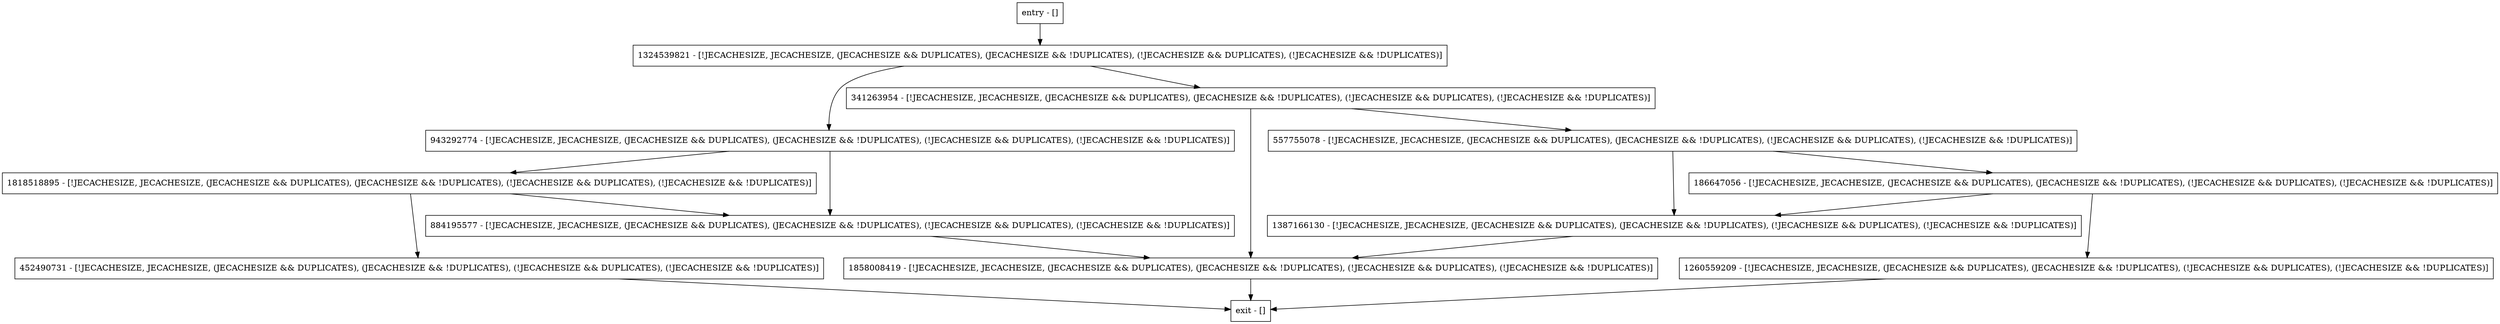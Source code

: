 digraph getOperationRepContext {
node [shape=record];
186647056 [label="186647056 - [!JECACHESIZE, JECACHESIZE, (JECACHESIZE && DUPLICATES), (JECACHESIZE && !DUPLICATES), (!JECACHESIZE && DUPLICATES), (!JECACHESIZE && !DUPLICATES)]"];
943292774 [label="943292774 - [!JECACHESIZE, JECACHESIZE, (JECACHESIZE && DUPLICATES), (JECACHESIZE && !DUPLICATES), (!JECACHESIZE && DUPLICATES), (!JECACHESIZE && !DUPLICATES)]"];
1858008419 [label="1858008419 - [!JECACHESIZE, JECACHESIZE, (JECACHESIZE && DUPLICATES), (JECACHESIZE && !DUPLICATES), (!JECACHESIZE && DUPLICATES), (!JECACHESIZE && !DUPLICATES)]"];
1387166130 [label="1387166130 - [!JECACHESIZE, JECACHESIZE, (JECACHESIZE && DUPLICATES), (JECACHESIZE && !DUPLICATES), (!JECACHESIZE && DUPLICATES), (!JECACHESIZE && !DUPLICATES)]"];
1324539821 [label="1324539821 - [!JECACHESIZE, JECACHESIZE, (JECACHESIZE && DUPLICATES), (JECACHESIZE && !DUPLICATES), (!JECACHESIZE && DUPLICATES), (!JECACHESIZE && !DUPLICATES)]"];
452490731 [label="452490731 - [!JECACHESIZE, JECACHESIZE, (JECACHESIZE && DUPLICATES), (JECACHESIZE && !DUPLICATES), (!JECACHESIZE && DUPLICATES), (!JECACHESIZE && !DUPLICATES)]"];
341263954 [label="341263954 - [!JECACHESIZE, JECACHESIZE, (JECACHESIZE && DUPLICATES), (JECACHESIZE && !DUPLICATES), (!JECACHESIZE && DUPLICATES), (!JECACHESIZE && !DUPLICATES)]"];
884195577 [label="884195577 - [!JECACHESIZE, JECACHESIZE, (JECACHESIZE && DUPLICATES), (JECACHESIZE && !DUPLICATES), (!JECACHESIZE && DUPLICATES), (!JECACHESIZE && !DUPLICATES)]"];
557755078 [label="557755078 - [!JECACHESIZE, JECACHESIZE, (JECACHESIZE && DUPLICATES), (JECACHESIZE && !DUPLICATES), (!JECACHESIZE && DUPLICATES), (!JECACHESIZE && !DUPLICATES)]"];
1260559209 [label="1260559209 - [!JECACHESIZE, JECACHESIZE, (JECACHESIZE && DUPLICATES), (JECACHESIZE && !DUPLICATES), (!JECACHESIZE && DUPLICATES), (!JECACHESIZE && !DUPLICATES)]"];
entry [label="entry - []"];
exit [label="exit - []"];
1818518895 [label="1818518895 - [!JECACHESIZE, JECACHESIZE, (JECACHESIZE && DUPLICATES), (JECACHESIZE && !DUPLICATES), (!JECACHESIZE && DUPLICATES), (!JECACHESIZE && !DUPLICATES)]"];
entry;
exit;
186647056 -> 1260559209;
186647056 -> 1387166130;
943292774 -> 884195577;
943292774 -> 1818518895;
1858008419 -> exit;
1387166130 -> 1858008419;
1324539821 -> 943292774;
1324539821 -> 341263954;
452490731 -> exit;
341263954 -> 1858008419;
341263954 -> 557755078;
884195577 -> 1858008419;
557755078 -> 186647056;
557755078 -> 1387166130;
1260559209 -> exit;
entry -> 1324539821;
1818518895 -> 452490731;
1818518895 -> 884195577;
}
